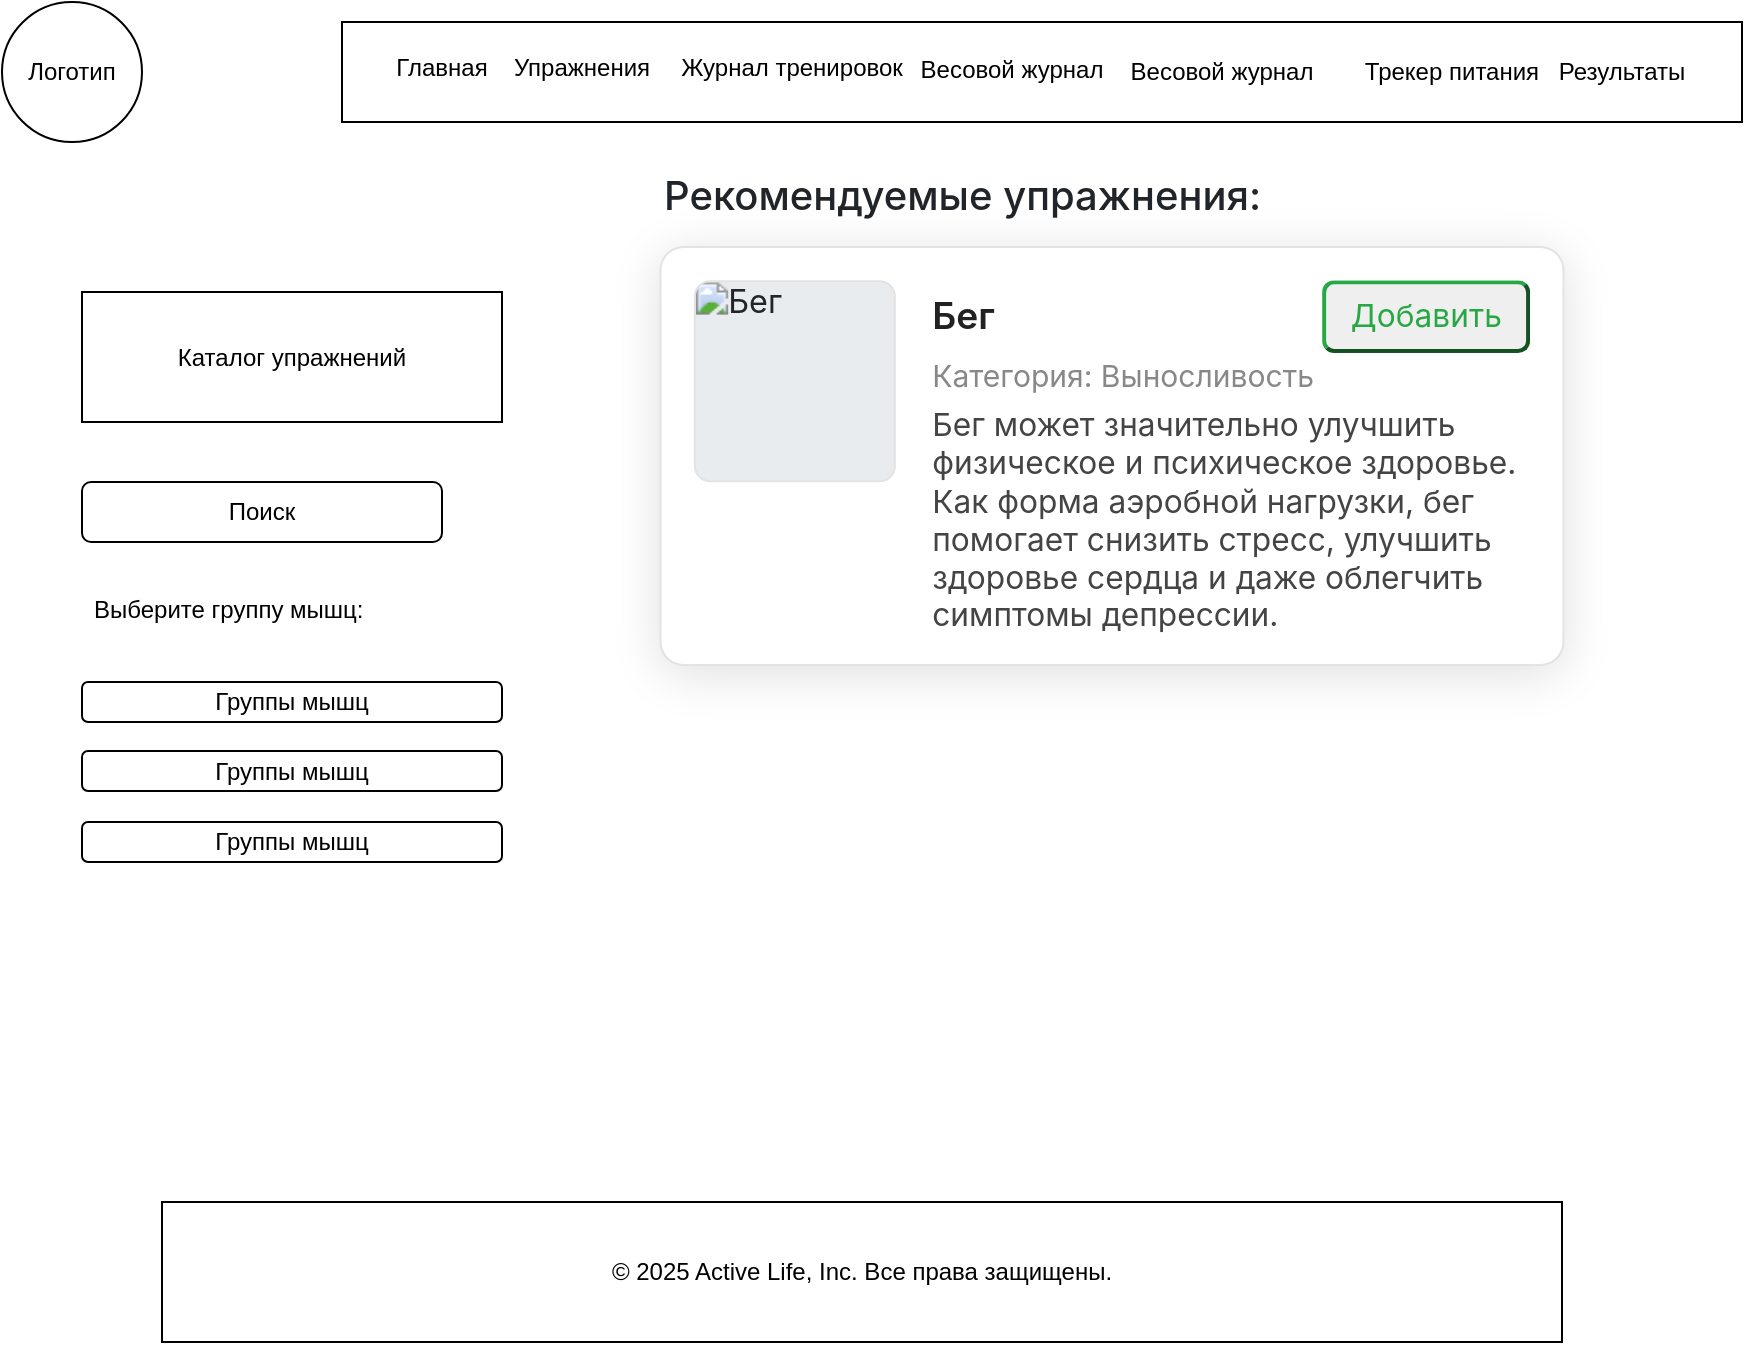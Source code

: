 <mxfile version="27.0.8">
  <diagram name="Страница — 1" id="HpS7X9Dnfi1JXR5W90mp">
    <mxGraphModel dx="1678" dy="884" grid="1" gridSize="10" guides="1" tooltips="1" connect="1" arrows="1" fold="1" page="1" pageScale="1" pageWidth="827" pageHeight="1169" math="0" shadow="0">
      <root>
        <mxCell id="0" />
        <mxCell id="1" parent="0" />
        <mxCell id="Nkk3FB2eezwEN8d_pGRC-1" value="Логотип" style="ellipse;whiteSpace=wrap;html=1;aspect=fixed;" vertex="1" parent="1">
          <mxGeometry x="200" y="190" width="70" height="70" as="geometry" />
        </mxCell>
        <mxCell id="Nkk3FB2eezwEN8d_pGRC-2" value="" style="rounded=0;whiteSpace=wrap;html=1;" vertex="1" parent="1">
          <mxGeometry x="370" y="200" width="700" height="50" as="geometry" />
        </mxCell>
        <mxCell id="Nkk3FB2eezwEN8d_pGRC-3" value="Главная" style="text;html=1;align=center;verticalAlign=middle;whiteSpace=wrap;rounded=0;" vertex="1" parent="1">
          <mxGeometry x="390" y="207.5" width="60" height="30" as="geometry" />
        </mxCell>
        <mxCell id="Nkk3FB2eezwEN8d_pGRC-4" value="Упражнения" style="text;html=1;align=center;verticalAlign=middle;whiteSpace=wrap;rounded=0;" vertex="1" parent="1">
          <mxGeometry x="460" y="207.5" width="60" height="30" as="geometry" />
        </mxCell>
        <mxCell id="Nkk3FB2eezwEN8d_pGRC-5" value="Журнал тренировок" style="text;html=1;align=center;verticalAlign=middle;whiteSpace=wrap;rounded=0;" vertex="1" parent="1">
          <mxGeometry x="530" y="208.13" width="130" height="30" as="geometry" />
        </mxCell>
        <mxCell id="Nkk3FB2eezwEN8d_pGRC-6" value="Весовой журнал" style="text;html=1;align=center;verticalAlign=middle;whiteSpace=wrap;rounded=0;" vertex="1" parent="1">
          <mxGeometry x="650" y="207.5" width="110" height="33.75" as="geometry" />
        </mxCell>
        <mxCell id="Nkk3FB2eezwEN8d_pGRC-7" value="Весовой журнал" style="text;html=1;align=center;verticalAlign=middle;whiteSpace=wrap;rounded=0;" vertex="1" parent="1">
          <mxGeometry x="750" y="213.75" width="120" height="22.5" as="geometry" />
        </mxCell>
        <mxCell id="Nkk3FB2eezwEN8d_pGRC-8" value="Трекер питания" style="text;html=1;align=center;verticalAlign=middle;whiteSpace=wrap;rounded=0;" vertex="1" parent="1">
          <mxGeometry x="880" y="203.75" width="90" height="42.5" as="geometry" />
        </mxCell>
        <mxCell id="Nkk3FB2eezwEN8d_pGRC-9" value="Результаты" style="text;html=1;align=center;verticalAlign=middle;whiteSpace=wrap;rounded=0;" vertex="1" parent="1">
          <mxGeometry x="980" y="210" width="60" height="30" as="geometry" />
        </mxCell>
        <mxCell id="Nkk3FB2eezwEN8d_pGRC-12" value="Каталог упражнений" style="rounded=0;whiteSpace=wrap;html=1;" vertex="1" parent="1">
          <mxGeometry x="240" y="335" width="210" height="65" as="geometry" />
        </mxCell>
        <mxCell id="Nkk3FB2eezwEN8d_pGRC-14" value="Поиск" style="rounded=1;whiteSpace=wrap;html=1;" vertex="1" parent="1">
          <mxGeometry x="240" y="430" width="180" height="30" as="geometry" />
        </mxCell>
        <mxCell id="Nkk3FB2eezwEN8d_pGRC-16" value="Выберите группу мышц:" style="text;whiteSpace=wrap;" vertex="1" parent="1">
          <mxGeometry x="244" y="480" width="170" height="40" as="geometry" />
        </mxCell>
        <mxCell id="Nkk3FB2eezwEN8d_pGRC-17" value="Группы мышц" style="rounded=1;whiteSpace=wrap;html=1;" vertex="1" parent="1">
          <mxGeometry x="240" y="530" width="210" height="20" as="geometry" />
        </mxCell>
        <mxCell id="Nkk3FB2eezwEN8d_pGRC-18" value="Группы мышц" style="rounded=1;whiteSpace=wrap;html=1;" vertex="1" parent="1">
          <mxGeometry x="240" y="564.5" width="210" height="20" as="geometry" />
        </mxCell>
        <mxCell id="Nkk3FB2eezwEN8d_pGRC-19" value="Группы мышц" style="rounded=1;whiteSpace=wrap;html=1;" vertex="1" parent="1">
          <mxGeometry x="240" y="600" width="210" height="20" as="geometry" />
        </mxCell>
        <mxCell id="Nkk3FB2eezwEN8d_pGRC-20" value="&lt;h5 style=&quot;box-sizing: border-box; margin-top: 0px; font-weight: 500; line-height: 1.2; font-size: 1.25rem; color: rgb(33, 37, 41); font-family: -apple-system, BlinkMacSystemFont, &amp;quot;Segoe UI&amp;quot;, Roboto, &amp;quot;Helvetica Neue&amp;quot;, Arial, &amp;quot;Noto Sans&amp;quot;, sans-serif, &amp;quot;Apple Color Emoji&amp;quot;, &amp;quot;Segoe UI Emoji&amp;quot;, &amp;quot;Segoe UI Symbol&amp;quot;, &amp;quot;Noto Color Emoji&amp;quot;; text-align: left; margin-bottom: 1rem !important;&quot; class=&quot;mb-3&quot;&gt;Рекомендуемые упражнения:&lt;/h5&gt;&lt;div style=&quot;box-sizing: border-box; background: rgb(255, 255, 255); border-radius: 12px; box-shadow: rgba(0, 0, 0, 0.13) 0px 4px 24px; margin-bottom: 22px; padding: 16px 16px 12px; display: flex; align-items: flex-start; border: 1px solid rgb(227, 227, 227); transition: box-shadow 0.2s, transform 0.2s; transform: translateY(-2px) scale(1.01); color: rgb(33, 37, 41); font-family: -apple-system, BlinkMacSystemFont, &amp;quot;Segoe UI&amp;quot;, Roboto, &amp;quot;Helvetica Neue&amp;quot;, Arial, &amp;quot;Noto Sans&amp;quot;, sans-serif, &amp;quot;Apple Color Emoji&amp;quot;, &amp;quot;Segoe UI Emoji&amp;quot;, &amp;quot;Segoe UI Symbol&amp;quot;, &amp;quot;Noto Color Emoji&amp;quot;; font-size: 16px; text-align: left;&quot; class=&quot;exercise&quot;&gt;&lt;img style=&quot;box-sizing: border-box; vertical-align: middle; border: 1px solid rgb(227, 227, 227); width: 100px; height: 100px; object-fit: cover; border-radius: 8px; margin-right: 18px; background: rgb(233, 236, 239);&quot; alt=&quot;Бег&quot; class=&quot;exercise-image&quot; src=&quot;http://127.0.0.1:8000/app/static/exerciseImages/exerciseImages101001.jpg&quot;&gt;&lt;div style=&quot;box-sizing: border-box; flex: 1 1 0%; padding: 0px; min-width: 0px;&quot; class=&quot;exercise-text&quot;&gt;&lt;div style=&quot;box-sizing: border-box; display: flex !important; justify-content: space-between !important; align-items: center !important; margin-bottom: 0.25rem !important;&quot; class=&quot;d-flex justify-content-between align-items-center mb-1&quot;&gt;&lt;span style=&quot;box-sizing: border-box; font-size: 1.15em; font-weight: 600; color: rgb(34, 34, 34); margin-bottom: 2px; text-wrap-mode: nowrap; overflow: hidden; text-overflow: ellipsis;&quot; class=&quot;exercise-title&quot;&gt;Бег&lt;/span&gt;&lt;a style=&quot;box-sizing: border-box; color: rgb(0, 123, 255); text-decoration-line: none; background-color: transparent;&quot; href=&quot;http://127.0.0.1:8000/exlog/log/add_ex_to_today_log/%D0%91%D0%B5%D0%B3/&quot; id=&quot;101001&quot;&gt;&lt;button style=&quot;border-radius: 6px; margin: 0px; font-family: inherit; font-size: 0.98em; line-height: 1.5; overflow: visible; appearance: button; font-weight: 400; color: rgb(40, 167, 69); vertical-align: middle; user-select: none; border-color: rgb(40, 167, 69); padding: 4px 12px; transition: background 0.15s, color 0.15s; cursor: pointer; min-width: 0px;&quot; class=&quot;btn btn-outline-success btn-sm add-btn&quot;&gt;Добавить&lt;/button&gt;&lt;/a&gt;&lt;/div&gt;&lt;div style=&quot;box-sizing: border-box; font-size: 0.93em; color: rgb(136, 136, 136); margin-bottom: 6px;&quot; class=&quot;exercise-group&quot;&gt;Категория: Выносливость&lt;/div&gt;&lt;div style=&quot;box-sizing: border-box; font-size: 0.98em; color: rgb(68, 68, 68); margin-bottom: 2px;&quot; class=&quot;exercise-desc&quot;&gt;Бег может значительно улучшить физическое и психическое здоровье. Как форма аэробной нагрузки, бег помогает снизить стресс, улучшить здоровье сердца и даже облегчить симптомы депрессии.&lt;/div&gt;&lt;/div&gt;&lt;/div&gt;" style="whiteSpace=wrap;html=1;" vertex="1" parent="1">
          <mxGeometry x="530" y="380" width="450" height="60" as="geometry" />
        </mxCell>
        <mxCell id="Nkk3FB2eezwEN8d_pGRC-21" value="© 2025 Active Life, Inc. Все права защищены." style="rounded=0;whiteSpace=wrap;html=1;" vertex="1" parent="1">
          <mxGeometry x="280" y="790" width="700" height="70" as="geometry" />
        </mxCell>
      </root>
    </mxGraphModel>
  </diagram>
</mxfile>
